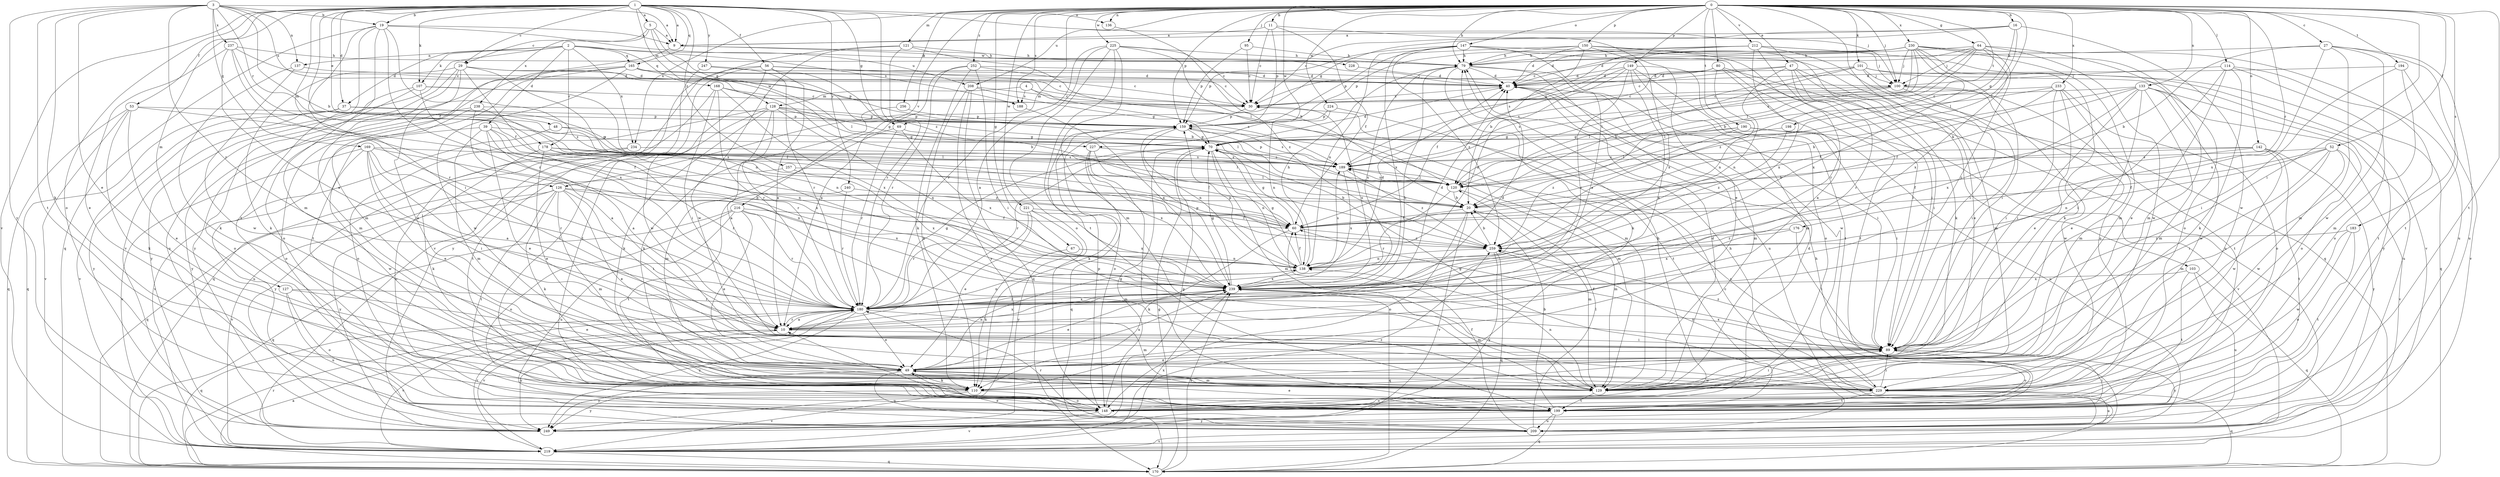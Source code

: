 strict digraph  {
0;
1;
2;
3;
4;
5;
9;
10;
11;
16;
19;
20;
27;
29;
30;
37;
39;
40;
47;
48;
49;
52;
53;
56;
60;
64;
67;
69;
70;
79;
80;
89;
95;
100;
101;
103;
107;
110;
114;
120;
121;
126;
127;
128;
129;
133;
136;
137;
138;
142;
147;
148;
149;
150;
159;
165;
168;
169;
170;
176;
178;
180;
183;
188;
189;
190;
194;
198;
199;
208;
209;
212;
216;
219;
221;
224;
225;
227;
228;
229;
230;
233;
234;
237;
238;
239;
240;
247;
249;
252;
256;
257;
259;
0 -> 11  [label=b];
0 -> 16  [label=b];
0 -> 27  [label=c];
0 -> 47  [label=e];
0 -> 52  [label=f];
0 -> 64  [label=g];
0 -> 67  [label=g];
0 -> 79  [label=h];
0 -> 80  [label=i];
0 -> 89  [label=i];
0 -> 95  [label=j];
0 -> 100  [label=j];
0 -> 101  [label=k];
0 -> 103  [label=k];
0 -> 114  [label=l];
0 -> 120  [label=l];
0 -> 121  [label=m];
0 -> 126  [label=m];
0 -> 133  [label=n];
0 -> 136  [label=n];
0 -> 142  [label=o];
0 -> 147  [label=o];
0 -> 149  [label=p];
0 -> 150  [label=p];
0 -> 159  [label=p];
0 -> 176  [label=r];
0 -> 183  [label=s];
0 -> 188  [label=s];
0 -> 190  [label=t];
0 -> 194  [label=t];
0 -> 198  [label=t];
0 -> 199  [label=t];
0 -> 208  [label=u];
0 -> 212  [label=v];
0 -> 216  [label=v];
0 -> 221  [label=w];
0 -> 224  [label=w];
0 -> 225  [label=w];
0 -> 227  [label=w];
0 -> 230  [label=x];
0 -> 233  [label=x];
0 -> 234  [label=x];
0 -> 252  [label=z];
0 -> 256  [label=z];
1 -> 5  [label=a];
1 -> 9  [label=a];
1 -> 19  [label=b];
1 -> 29  [label=c];
1 -> 37  [label=d];
1 -> 48  [label=e];
1 -> 53  [label=f];
1 -> 56  [label=f];
1 -> 60  [label=f];
1 -> 69  [label=g];
1 -> 100  [label=j];
1 -> 107  [label=k];
1 -> 126  [label=m];
1 -> 127  [label=m];
1 -> 128  [label=m];
1 -> 136  [label=n];
1 -> 148  [label=o];
1 -> 165  [label=q];
1 -> 219  [label=v];
1 -> 240  [label=y];
1 -> 247  [label=y];
1 -> 257  [label=z];
1 -> 259  [label=z];
2 -> 37  [label=d];
2 -> 39  [label=d];
2 -> 107  [label=k];
2 -> 137  [label=n];
2 -> 165  [label=q];
2 -> 168  [label=q];
2 -> 178  [label=r];
2 -> 188  [label=s];
2 -> 208  [label=u];
2 -> 219  [label=v];
2 -> 234  [label=x];
3 -> 9  [label=a];
3 -> 19  [label=b];
3 -> 20  [label=b];
3 -> 49  [label=e];
3 -> 110  [label=k];
3 -> 137  [label=n];
3 -> 169  [label=q];
3 -> 178  [label=r];
3 -> 180  [label=r];
3 -> 188  [label=s];
3 -> 199  [label=t];
3 -> 237  [label=x];
3 -> 249  [label=y];
4 -> 128  [label=m];
4 -> 129  [label=m];
4 -> 188  [label=s];
4 -> 189  [label=s];
5 -> 9  [label=a];
5 -> 29  [label=c];
5 -> 69  [label=g];
5 -> 227  [label=w];
5 -> 238  [label=x];
9 -> 79  [label=h];
9 -> 129  [label=m];
9 -> 228  [label=w];
10 -> 79  [label=h];
10 -> 89  [label=i];
10 -> 180  [label=r];
10 -> 219  [label=v];
10 -> 239  [label=x];
10 -> 249  [label=y];
11 -> 9  [label=a];
11 -> 30  [label=c];
11 -> 49  [label=e];
11 -> 60  [label=f];
11 -> 159  [label=p];
16 -> 9  [label=a];
16 -> 30  [label=c];
16 -> 69  [label=g];
16 -> 70  [label=g];
16 -> 120  [label=l];
16 -> 229  [label=w];
19 -> 9  [label=a];
19 -> 40  [label=d];
19 -> 89  [label=i];
19 -> 129  [label=m];
19 -> 170  [label=q];
19 -> 180  [label=r];
19 -> 199  [label=t];
19 -> 259  [label=z];
20 -> 60  [label=f];
20 -> 129  [label=m];
20 -> 148  [label=o];
20 -> 219  [label=v];
27 -> 20  [label=b];
27 -> 79  [label=h];
27 -> 129  [label=m];
27 -> 199  [label=t];
27 -> 209  [label=u];
27 -> 229  [label=w];
27 -> 239  [label=x];
29 -> 40  [label=d];
29 -> 49  [label=e];
29 -> 110  [label=k];
29 -> 129  [label=m];
29 -> 138  [label=n];
29 -> 159  [label=p];
29 -> 209  [label=u];
29 -> 239  [label=x];
30 -> 159  [label=p];
30 -> 239  [label=x];
37 -> 159  [label=p];
37 -> 170  [label=q];
37 -> 189  [label=s];
37 -> 219  [label=v];
37 -> 249  [label=y];
39 -> 10  [label=a];
39 -> 49  [label=e];
39 -> 70  [label=g];
39 -> 129  [label=m];
39 -> 138  [label=n];
39 -> 209  [label=u];
39 -> 239  [label=x];
40 -> 30  [label=c];
40 -> 89  [label=i];
40 -> 129  [label=m];
47 -> 30  [label=c];
47 -> 40  [label=d];
47 -> 49  [label=e];
47 -> 89  [label=i];
47 -> 129  [label=m];
47 -> 138  [label=n];
47 -> 180  [label=r];
48 -> 70  [label=g];
48 -> 120  [label=l];
48 -> 219  [label=v];
49 -> 110  [label=k];
49 -> 129  [label=m];
49 -> 138  [label=n];
49 -> 209  [label=u];
49 -> 229  [label=w];
49 -> 239  [label=x];
49 -> 249  [label=y];
52 -> 60  [label=f];
52 -> 89  [label=i];
52 -> 129  [label=m];
52 -> 138  [label=n];
52 -> 189  [label=s];
52 -> 219  [label=v];
52 -> 229  [label=w];
53 -> 49  [label=e];
53 -> 60  [label=f];
53 -> 110  [label=k];
53 -> 159  [label=p];
53 -> 170  [label=q];
53 -> 219  [label=v];
56 -> 10  [label=a];
56 -> 20  [label=b];
56 -> 30  [label=c];
56 -> 100  [label=j];
56 -> 199  [label=t];
56 -> 229  [label=w];
56 -> 249  [label=y];
60 -> 70  [label=g];
60 -> 110  [label=k];
60 -> 259  [label=z];
64 -> 20  [label=b];
64 -> 30  [label=c];
64 -> 79  [label=h];
64 -> 100  [label=j];
64 -> 129  [label=m];
64 -> 180  [label=r];
64 -> 229  [label=w];
64 -> 239  [label=x];
64 -> 259  [label=z];
67 -> 110  [label=k];
67 -> 138  [label=n];
69 -> 70  [label=g];
69 -> 129  [label=m];
69 -> 180  [label=r];
69 -> 239  [label=x];
70 -> 40  [label=d];
70 -> 129  [label=m];
70 -> 138  [label=n];
70 -> 180  [label=r];
70 -> 189  [label=s];
79 -> 40  [label=d];
79 -> 110  [label=k];
79 -> 209  [label=u];
79 -> 229  [label=w];
79 -> 239  [label=x];
80 -> 10  [label=a];
80 -> 40  [label=d];
80 -> 138  [label=n];
80 -> 189  [label=s];
80 -> 199  [label=t];
80 -> 209  [label=u];
89 -> 49  [label=e];
89 -> 60  [label=f];
89 -> 148  [label=o];
89 -> 239  [label=x];
89 -> 249  [label=y];
89 -> 259  [label=z];
95 -> 30  [label=c];
95 -> 79  [label=h];
95 -> 159  [label=p];
100 -> 30  [label=c];
100 -> 89  [label=i];
100 -> 120  [label=l];
100 -> 189  [label=s];
100 -> 199  [label=t];
100 -> 229  [label=w];
101 -> 20  [label=b];
101 -> 40  [label=d];
101 -> 100  [label=j];
101 -> 120  [label=l];
101 -> 148  [label=o];
101 -> 170  [label=q];
101 -> 249  [label=y];
103 -> 170  [label=q];
103 -> 199  [label=t];
103 -> 209  [label=u];
103 -> 239  [label=x];
107 -> 30  [label=c];
107 -> 60  [label=f];
107 -> 148  [label=o];
107 -> 180  [label=r];
107 -> 249  [label=y];
110 -> 148  [label=o];
110 -> 219  [label=v];
110 -> 249  [label=y];
114 -> 49  [label=e];
114 -> 89  [label=i];
114 -> 100  [label=j];
114 -> 110  [label=k];
114 -> 148  [label=o];
114 -> 199  [label=t];
120 -> 20  [label=b];
120 -> 129  [label=m];
120 -> 180  [label=r];
120 -> 189  [label=s];
121 -> 79  [label=h];
121 -> 120  [label=l];
121 -> 180  [label=r];
121 -> 219  [label=v];
121 -> 229  [label=w];
126 -> 20  [label=b];
126 -> 49  [label=e];
126 -> 89  [label=i];
126 -> 110  [label=k];
126 -> 129  [label=m];
126 -> 199  [label=t];
126 -> 219  [label=v];
126 -> 239  [label=x];
126 -> 249  [label=y];
127 -> 49  [label=e];
127 -> 148  [label=o];
127 -> 180  [label=r];
127 -> 209  [label=u];
128 -> 10  [label=a];
128 -> 70  [label=g];
128 -> 110  [label=k];
128 -> 120  [label=l];
128 -> 148  [label=o];
128 -> 159  [label=p];
128 -> 180  [label=r];
128 -> 199  [label=t];
128 -> 239  [label=x];
129 -> 40  [label=d];
129 -> 89  [label=i];
129 -> 138  [label=n];
129 -> 199  [label=t];
133 -> 20  [label=b];
133 -> 30  [label=c];
133 -> 49  [label=e];
133 -> 60  [label=f];
133 -> 89  [label=i];
133 -> 129  [label=m];
133 -> 148  [label=o];
133 -> 209  [label=u];
133 -> 229  [label=w];
133 -> 239  [label=x];
136 -> 20  [label=b];
137 -> 40  [label=d];
137 -> 110  [label=k];
137 -> 229  [label=w];
138 -> 40  [label=d];
138 -> 60  [label=f];
138 -> 70  [label=g];
138 -> 79  [label=h];
138 -> 159  [label=p];
138 -> 189  [label=s];
138 -> 239  [label=x];
142 -> 20  [label=b];
142 -> 60  [label=f];
142 -> 189  [label=s];
142 -> 199  [label=t];
142 -> 229  [label=w];
142 -> 249  [label=y];
147 -> 10  [label=a];
147 -> 79  [label=h];
147 -> 89  [label=i];
147 -> 138  [label=n];
147 -> 159  [label=p];
147 -> 170  [label=q];
147 -> 239  [label=x];
147 -> 259  [label=z];
148 -> 10  [label=a];
148 -> 40  [label=d];
148 -> 70  [label=g];
148 -> 79  [label=h];
148 -> 159  [label=p];
148 -> 219  [label=v];
149 -> 10  [label=a];
149 -> 40  [label=d];
149 -> 60  [label=f];
149 -> 129  [label=m];
149 -> 138  [label=n];
149 -> 148  [label=o];
149 -> 180  [label=r];
149 -> 199  [label=t];
150 -> 20  [label=b];
150 -> 40  [label=d];
150 -> 79  [label=h];
150 -> 89  [label=i];
150 -> 110  [label=k];
150 -> 159  [label=p];
150 -> 239  [label=x];
159 -> 70  [label=g];
159 -> 110  [label=k];
159 -> 129  [label=m];
159 -> 138  [label=n];
159 -> 148  [label=o];
159 -> 189  [label=s];
165 -> 30  [label=c];
165 -> 40  [label=d];
165 -> 120  [label=l];
165 -> 148  [label=o];
165 -> 199  [label=t];
165 -> 229  [label=w];
165 -> 249  [label=y];
168 -> 20  [label=b];
168 -> 30  [label=c];
168 -> 89  [label=i];
168 -> 170  [label=q];
168 -> 180  [label=r];
168 -> 239  [label=x];
169 -> 10  [label=a];
169 -> 49  [label=e];
169 -> 89  [label=i];
169 -> 180  [label=r];
169 -> 189  [label=s];
169 -> 219  [label=v];
169 -> 229  [label=w];
169 -> 239  [label=x];
170 -> 10  [label=a];
170 -> 30  [label=c];
170 -> 70  [label=g];
170 -> 180  [label=r];
170 -> 239  [label=x];
176 -> 89  [label=i];
176 -> 239  [label=x];
176 -> 259  [label=z];
178 -> 49  [label=e];
178 -> 110  [label=k];
178 -> 120  [label=l];
178 -> 180  [label=r];
178 -> 189  [label=s];
178 -> 259  [label=z];
180 -> 10  [label=a];
180 -> 40  [label=d];
180 -> 49  [label=e];
180 -> 70  [label=g];
180 -> 129  [label=m];
180 -> 138  [label=n];
180 -> 170  [label=q];
180 -> 219  [label=v];
180 -> 239  [label=x];
180 -> 249  [label=y];
183 -> 148  [label=o];
183 -> 199  [label=t];
183 -> 229  [label=w];
183 -> 259  [label=z];
188 -> 239  [label=x];
189 -> 120  [label=l];
189 -> 159  [label=p];
189 -> 239  [label=x];
189 -> 259  [label=z];
190 -> 70  [label=g];
190 -> 89  [label=i];
190 -> 120  [label=l];
190 -> 209  [label=u];
190 -> 219  [label=v];
190 -> 259  [label=z];
194 -> 40  [label=d];
194 -> 89  [label=i];
194 -> 129  [label=m];
194 -> 219  [label=v];
198 -> 70  [label=g];
198 -> 259  [label=z];
199 -> 20  [label=b];
199 -> 49  [label=e];
199 -> 89  [label=i];
199 -> 170  [label=q];
199 -> 209  [label=u];
199 -> 249  [label=y];
208 -> 30  [label=c];
208 -> 70  [label=g];
208 -> 110  [label=k];
208 -> 170  [label=q];
208 -> 249  [label=y];
209 -> 49  [label=e];
209 -> 60  [label=f];
209 -> 79  [label=h];
209 -> 120  [label=l];
209 -> 180  [label=r];
209 -> 219  [label=v];
212 -> 40  [label=d];
212 -> 79  [label=h];
212 -> 89  [label=i];
212 -> 100  [label=j];
212 -> 180  [label=r];
212 -> 189  [label=s];
212 -> 219  [label=v];
212 -> 239  [label=x];
216 -> 49  [label=e];
216 -> 60  [label=f];
216 -> 129  [label=m];
216 -> 148  [label=o];
216 -> 170  [label=q];
216 -> 180  [label=r];
216 -> 209  [label=u];
219 -> 79  [label=h];
219 -> 170  [label=q];
219 -> 180  [label=r];
219 -> 239  [label=x];
221 -> 49  [label=e];
221 -> 60  [label=f];
221 -> 180  [label=r];
221 -> 239  [label=x];
221 -> 249  [label=y];
224 -> 138  [label=n];
224 -> 159  [label=p];
224 -> 199  [label=t];
225 -> 10  [label=a];
225 -> 30  [label=c];
225 -> 79  [label=h];
225 -> 129  [label=m];
225 -> 148  [label=o];
225 -> 180  [label=r];
225 -> 199  [label=t];
225 -> 259  [label=z];
227 -> 60  [label=f];
227 -> 170  [label=q];
227 -> 189  [label=s];
227 -> 199  [label=t];
227 -> 239  [label=x];
228 -> 40  [label=d];
229 -> 70  [label=g];
229 -> 89  [label=i];
229 -> 148  [label=o];
229 -> 170  [label=q];
229 -> 189  [label=s];
229 -> 199  [label=t];
229 -> 209  [label=u];
229 -> 259  [label=z];
230 -> 40  [label=d];
230 -> 70  [label=g];
230 -> 79  [label=h];
230 -> 89  [label=i];
230 -> 100  [label=j];
230 -> 110  [label=k];
230 -> 120  [label=l];
230 -> 129  [label=m];
230 -> 148  [label=o];
230 -> 159  [label=p];
230 -> 189  [label=s];
230 -> 209  [label=u];
230 -> 239  [label=x];
233 -> 30  [label=c];
233 -> 49  [label=e];
233 -> 60  [label=f];
233 -> 89  [label=i];
233 -> 120  [label=l];
233 -> 129  [label=m];
233 -> 148  [label=o];
234 -> 148  [label=o];
234 -> 189  [label=s];
234 -> 249  [label=y];
237 -> 10  [label=a];
237 -> 30  [label=c];
237 -> 49  [label=e];
237 -> 60  [label=f];
237 -> 79  [label=h];
237 -> 180  [label=r];
238 -> 10  [label=a];
238 -> 138  [label=n];
238 -> 148  [label=o];
238 -> 159  [label=p];
238 -> 249  [label=y];
239 -> 40  [label=d];
239 -> 49  [label=e];
239 -> 70  [label=g];
239 -> 129  [label=m];
239 -> 159  [label=p];
239 -> 170  [label=q];
239 -> 180  [label=r];
240 -> 20  [label=b];
240 -> 180  [label=r];
240 -> 199  [label=t];
247 -> 40  [label=d];
247 -> 180  [label=r];
247 -> 199  [label=t];
249 -> 70  [label=g];
249 -> 259  [label=z];
252 -> 10  [label=a];
252 -> 30  [label=c];
252 -> 40  [label=d];
252 -> 89  [label=i];
252 -> 110  [label=k];
252 -> 180  [label=r];
256 -> 110  [label=k];
256 -> 159  [label=p];
257 -> 120  [label=l];
257 -> 170  [label=q];
257 -> 239  [label=x];
259 -> 20  [label=b];
259 -> 138  [label=n];
259 -> 170  [label=q];
259 -> 249  [label=y];
}
